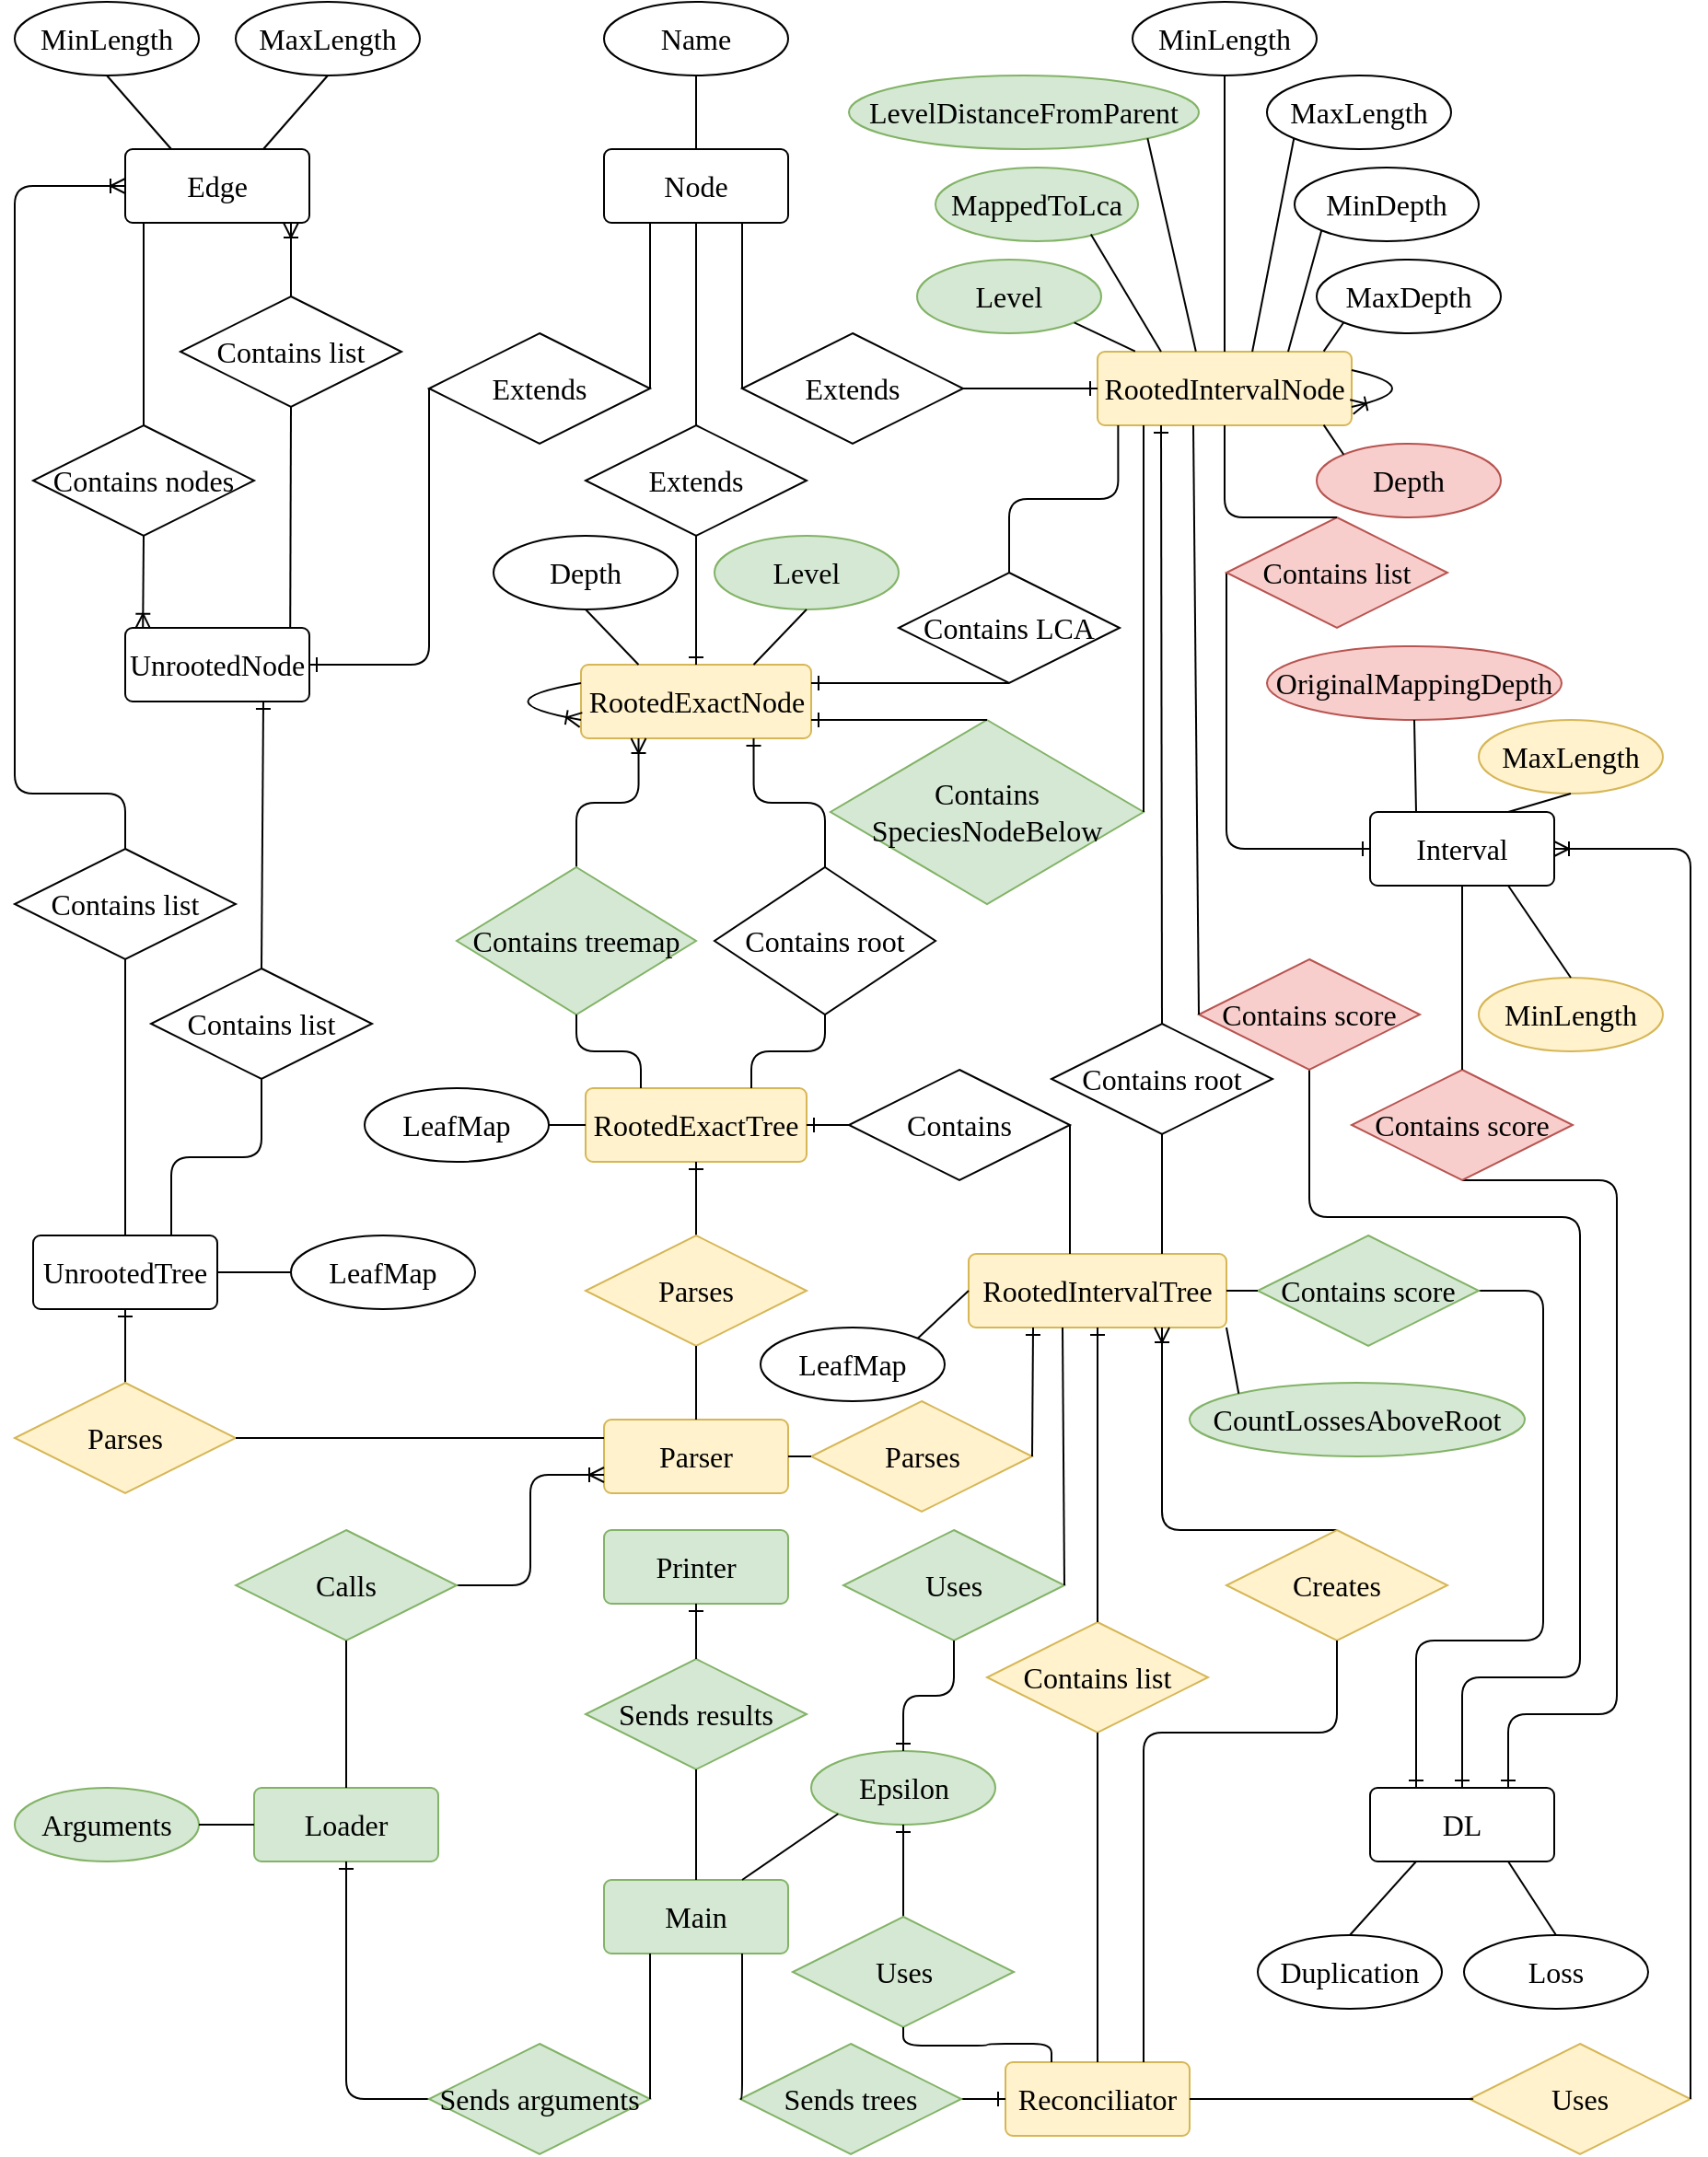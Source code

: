 <mxfile version="14.6.9" type="device"><diagram id="Qa_BbwQ11GzeGNr4lLnT" name="Page-1"><mxGraphModel dx="868" dy="450" grid="1" gridSize="10" guides="1" tooltips="1" connect="1" arrows="1" fold="1" page="0" pageScale="1" pageWidth="827" pageHeight="1169" math="0" shadow="0"><root><mxCell id="0"/><mxCell id="1" parent="0"/><mxCell id="8KQ0YK8IQkVIXae2N2Za-1" value="Edge" style="rounded=1;arcSize=10;whiteSpace=wrap;html=1;align=center;fontFamily=Times New Roman;fontSize=16;" parent="1" vertex="1"><mxGeometry x="80" y="80" width="100" height="40" as="geometry"/></mxCell><mxCell id="8KQ0YK8IQkVIXae2N2Za-2" value="MaxLength" style="ellipse;whiteSpace=wrap;html=1;align=center;fontFamily=Times New Roman;fontSize=16;" parent="1" vertex="1"><mxGeometry x="140" width="100" height="40" as="geometry"/></mxCell><mxCell id="8KQ0YK8IQkVIXae2N2Za-3" value="MinLength" style="ellipse;whiteSpace=wrap;html=1;align=center;fontFamily=Times New Roman;fontSize=16;" parent="1" vertex="1"><mxGeometry x="20" width="100" height="40" as="geometry"/></mxCell><mxCell id="8KQ0YK8IQkVIXae2N2Za-4" value="" style="endArrow=none;html=1;rounded=0;exitX=0.5;exitY=1;exitDx=0;exitDy=0;entryX=0.25;entryY=0;entryDx=0;entryDy=0;fontFamily=Times New Roman;fontSize=16;" parent="1" source="8KQ0YK8IQkVIXae2N2Za-3" target="8KQ0YK8IQkVIXae2N2Za-1" edge="1"><mxGeometry relative="1" as="geometry"><mxPoint x="330" y="190" as="sourcePoint"/><mxPoint x="490" y="190" as="targetPoint"/></mxGeometry></mxCell><mxCell id="8KQ0YK8IQkVIXae2N2Za-5" value="" style="endArrow=none;html=1;rounded=0;exitX=0.5;exitY=1;exitDx=0;exitDy=0;entryX=0.75;entryY=0;entryDx=0;entryDy=0;fontFamily=Times New Roman;fontSize=16;" parent="1" source="8KQ0YK8IQkVIXae2N2Za-2" target="8KQ0YK8IQkVIXae2N2Za-1" edge="1"><mxGeometry relative="1" as="geometry"><mxPoint x="80" y="50" as="sourcePoint"/><mxPoint x="115" y="90" as="targetPoint"/></mxGeometry></mxCell><mxCell id="8KQ0YK8IQkVIXae2N2Za-8" value="" style="fontSize=16;html=1;endArrow=ERoneToMany;exitX=0.5;exitY=1;exitDx=0;exitDy=0;startArrow=none;fontFamily=Times New Roman;entryX=0.096;entryY=0.01;entryDx=0;entryDy=0;entryPerimeter=0;" parent="1" source="8KQ0YK8IQkVIXae2N2Za-7" target="8KQ0YK8IQkVIXae2N2Za-14" edge="1"><mxGeometry width="100" height="100" relative="1" as="geometry"><mxPoint x="360" y="240" as="sourcePoint"/><mxPoint x="105" y="310" as="targetPoint"/></mxGeometry></mxCell><mxCell id="8KQ0YK8IQkVIXae2N2Za-7" value="Contains nodes" style="shape=rhombus;perimeter=rhombusPerimeter;whiteSpace=wrap;html=1;align=center;fontFamily=Times New Roman;fontSize=16;" parent="1" vertex="1"><mxGeometry x="30" y="230" width="120" height="60" as="geometry"/></mxCell><mxCell id="8KQ0YK8IQkVIXae2N2Za-10" value="" style="fontSize=16;html=1;endArrow=none;entryX=0.5;entryY=0;entryDx=0;entryDy=0;fontFamily=Times New Roman;exitX=0.1;exitY=1;exitDx=0;exitDy=0;exitPerimeter=0;" parent="1" source="8KQ0YK8IQkVIXae2N2Za-1" target="8KQ0YK8IQkVIXae2N2Za-7" edge="1"><mxGeometry width="100" height="100" relative="1" as="geometry"><mxPoint x="80" y="160" as="sourcePoint"/><mxPoint x="130" y="240" as="targetPoint"/></mxGeometry></mxCell><mxCell id="8KQ0YK8IQkVIXae2N2Za-12" value="" style="fontSize=16;html=1;endArrow=ERoneToMany;exitX=0.5;exitY=0;exitDx=0;exitDy=0;startArrow=none;fontFamily=Times New Roman;entryX=0.9;entryY=1;entryDx=0;entryDy=0;entryPerimeter=0;" parent="1" source="8KQ0YK8IQkVIXae2N2Za-11" target="8KQ0YK8IQkVIXae2N2Za-1" edge="1"><mxGeometry width="100" height="100" relative="1" as="geometry"><mxPoint x="270" y="310" as="sourcePoint"/><mxPoint x="200" y="150" as="targetPoint"/></mxGeometry></mxCell><mxCell id="8KQ0YK8IQkVIXae2N2Za-11" value="Contains list" style="shape=rhombus;perimeter=rhombusPerimeter;whiteSpace=wrap;html=1;align=center;fontFamily=Times New Roman;fontSize=16;" parent="1" vertex="1"><mxGeometry x="110" y="160" width="120" height="60" as="geometry"/></mxCell><mxCell id="8KQ0YK8IQkVIXae2N2Za-13" value="" style="fontSize=16;html=1;endArrow=none;exitX=0.896;exitY=0.01;exitDx=0;exitDy=0;entryX=0.5;entryY=1;entryDx=0;entryDy=0;fontFamily=Times New Roman;exitPerimeter=0;" parent="1" source="8KQ0YK8IQkVIXae2N2Za-14" target="8KQ0YK8IQkVIXae2N2Za-11" edge="1"><mxGeometry width="100" height="100" relative="1" as="geometry"><mxPoint x="180" y="260" as="sourcePoint"/><mxPoint x="155" y="120" as="targetPoint"/></mxGeometry></mxCell><mxCell id="8KQ0YK8IQkVIXae2N2Za-14" value="UnrootedNode" style="rounded=1;arcSize=10;whiteSpace=wrap;html=1;align=center;fontFamily=Times New Roman;fontSize=16;" parent="1" vertex="1"><mxGeometry x="80" y="340" width="100" height="40" as="geometry"/></mxCell><mxCell id="8KQ0YK8IQkVIXae2N2Za-15" value="Interval" style="rounded=1;arcSize=10;whiteSpace=wrap;html=1;align=center;fontFamily=Times New Roman;fontSize=16;" parent="1" vertex="1"><mxGeometry x="756" y="440" width="100" height="40" as="geometry"/></mxCell><mxCell id="8KQ0YK8IQkVIXae2N2Za-16" value="MinLength" style="ellipse;whiteSpace=wrap;html=1;align=center;fontFamily=Times New Roman;fontSize=16;fillColor=#fff2cc;strokeColor=#d6b656;" parent="1" vertex="1"><mxGeometry x="815" y="530" width="100" height="40" as="geometry"/></mxCell><mxCell id="8KQ0YK8IQkVIXae2N2Za-17" value="MaxLength" style="ellipse;whiteSpace=wrap;html=1;align=center;fontFamily=Times New Roman;fontSize=16;fillColor=#fff2cc;strokeColor=#d6b656;" parent="1" vertex="1"><mxGeometry x="815" y="390" width="100" height="40" as="geometry"/></mxCell><mxCell id="8KQ0YK8IQkVIXae2N2Za-20" value="Node" style="rounded=1;arcSize=10;whiteSpace=wrap;html=1;align=center;fontFamily=Times New Roman;fontSize=16;" parent="1" vertex="1"><mxGeometry x="340" y="80" width="100" height="40" as="geometry"/></mxCell><mxCell id="8KQ0YK8IQkVIXae2N2Za-21" value="DL" style="rounded=1;arcSize=10;whiteSpace=wrap;html=1;align=center;fontFamily=Times New Roman;fontSize=16;" parent="1" vertex="1"><mxGeometry x="756" y="970" width="100" height="40" as="geometry"/></mxCell><mxCell id="8KQ0YK8IQkVIXae2N2Za-22" value="OriginalMappingDepth" style="ellipse;whiteSpace=wrap;html=1;align=center;fillColor=#f8cecc;strokeColor=#b85450;fontFamily=Times New Roman;fontSize=16;" parent="1" vertex="1"><mxGeometry x="700" y="350" width="160" height="40" as="geometry"/></mxCell><mxCell id="8KQ0YK8IQkVIXae2N2Za-23" value="Duplication" style="ellipse;whiteSpace=wrap;html=1;align=center;fontFamily=Times New Roman;fontSize=16;" parent="1" vertex="1"><mxGeometry x="695" y="1050" width="100" height="40" as="geometry"/></mxCell><mxCell id="8KQ0YK8IQkVIXae2N2Za-24" value="Loss" style="ellipse;whiteSpace=wrap;html=1;align=center;fontFamily=Times New Roman;fontSize=16;" parent="1" vertex="1"><mxGeometry x="807" y="1050" width="100" height="40" as="geometry"/></mxCell><mxCell id="8KQ0YK8IQkVIXae2N2Za-33" value="UnrootedTree" style="rounded=1;arcSize=10;whiteSpace=wrap;html=1;align=center;fontFamily=Times New Roman;fontSize=16;" parent="1" vertex="1"><mxGeometry x="30" y="670" width="100" height="40" as="geometry"/></mxCell><mxCell id="8KQ0YK8IQkVIXae2N2Za-38" value="" style="fontSize=16;html=1;endArrow=ERone;endFill=1;exitX=0.5;exitY=0;exitDx=0;exitDy=0;startArrow=none;entryX=0.75;entryY=1;entryDx=0;entryDy=0;fontFamily=Times New Roman;" parent="1" source="8KQ0YK8IQkVIXae2N2Za-34" target="8KQ0YK8IQkVIXae2N2Za-14" edge="1"><mxGeometry width="100" height="100" relative="1" as="geometry"><mxPoint x="190" y="340" as="sourcePoint"/><mxPoint x="60" y="310" as="targetPoint"/></mxGeometry></mxCell><mxCell id="8KQ0YK8IQkVIXae2N2Za-34" value="Contains list" style="shape=rhombus;perimeter=rhombusPerimeter;whiteSpace=wrap;html=1;align=center;fontFamily=Times New Roman;fontSize=16;" parent="1" vertex="1"><mxGeometry x="94" y="525" width="120" height="60" as="geometry"/></mxCell><mxCell id="8KQ0YK8IQkVIXae2N2Za-39" value="" style="fontSize=16;html=1;endArrow=none;endFill=1;exitX=0.75;exitY=0;exitDx=0;exitDy=0;entryX=0.5;entryY=1;entryDx=0;entryDy=0;fontFamily=Times New Roman;edgeStyle=orthogonalEdgeStyle;" parent="1" source="8KQ0YK8IQkVIXae2N2Za-33" target="8KQ0YK8IQkVIXae2N2Za-34" edge="1"><mxGeometry width="100" height="100" relative="1" as="geometry"><mxPoint x="130" y="400" as="sourcePoint"/><mxPoint x="130" y="280" as="targetPoint"/></mxGeometry></mxCell><mxCell id="8KQ0YK8IQkVIXae2N2Za-40" value="LeafMap" style="ellipse;whiteSpace=wrap;html=1;align=center;fontFamily=Times New Roman;fontSize=16;" parent="1" vertex="1"><mxGeometry x="170" y="670" width="100" height="40" as="geometry"/></mxCell><mxCell id="8KQ0YK8IQkVIXae2N2Za-41" value="" style="endArrow=none;html=1;rounded=0;exitX=0;exitY=0.5;exitDx=0;exitDy=0;fontFamily=Times New Roman;fontSize=16;entryX=1;entryY=0.5;entryDx=0;entryDy=0;" parent="1" source="8KQ0YK8IQkVIXae2N2Za-40" target="8KQ0YK8IQkVIXae2N2Za-33" edge="1"><mxGeometry relative="1" as="geometry"><mxPoint x="90" y="290" as="sourcePoint"/><mxPoint x="160" y="650" as="targetPoint"/></mxGeometry></mxCell><mxCell id="8KQ0YK8IQkVIXae2N2Za-43" value="" style="fontSize=16;html=1;endArrow=ERone;endFill=1;exitX=0;exitY=0.5;exitDx=0;exitDy=0;entryX=1;entryY=0.5;entryDx=0;entryDy=0;startArrow=none;fontFamily=Times New Roman;edgeStyle=orthogonalEdgeStyle;" parent="1" source="8KQ0YK8IQkVIXae2N2Za-42" target="8KQ0YK8IQkVIXae2N2Za-14" edge="1"><mxGeometry width="100" height="100" relative="1" as="geometry"><mxPoint x="230" y="330" as="sourcePoint"/><mxPoint x="330" y="230" as="targetPoint"/><Array as="points"><mxPoint x="245" y="360"/></Array></mxGeometry></mxCell><mxCell id="8KQ0YK8IQkVIXae2N2Za-42" value="Extends" style="shape=rhombus;perimeter=rhombusPerimeter;whiteSpace=wrap;html=1;align=center;fontFamily=Times New Roman;fontSize=16;" parent="1" vertex="1"><mxGeometry x="245" y="180" width="120" height="60" as="geometry"/></mxCell><mxCell id="8KQ0YK8IQkVIXae2N2Za-44" value="" style="fontSize=16;html=1;endArrow=none;endFill=1;exitX=0.25;exitY=1;exitDx=0;exitDy=0;entryX=1;entryY=0.5;entryDx=0;entryDy=0;fontFamily=Times New Roman;" parent="1" source="8KQ0YK8IQkVIXae2N2Za-20" target="8KQ0YK8IQkVIXae2N2Za-42" edge="1"><mxGeometry width="100" height="100" relative="1" as="geometry"><mxPoint x="380" y="300" as="sourcePoint"/><mxPoint x="180" y="270" as="targetPoint"/></mxGeometry></mxCell><mxCell id="8KQ0YK8IQkVIXae2N2Za-45" value="Parser" style="rounded=1;arcSize=10;whiteSpace=wrap;html=1;align=center;fontFamily=Times New Roman;fontSize=16;fillColor=#fff2cc;strokeColor=#d6b656;" parent="1" vertex="1"><mxGeometry x="340" y="770" width="100" height="40" as="geometry"/></mxCell><mxCell id="8KQ0YK8IQkVIXae2N2Za-47" value="" style="fontSize=16;html=1;endArrow=ERone;endFill=1;exitX=0.5;exitY=0;exitDx=0;exitDy=0;entryX=0.5;entryY=1;entryDx=0;entryDy=0;startArrow=none;fontFamily=Times New Roman;" parent="1" source="8KQ0YK8IQkVIXae2N2Za-46" target="8KQ0YK8IQkVIXae2N2Za-33" edge="1"><mxGeometry width="100" height="100" relative="1" as="geometry"><mxPoint x="280" y="430" as="sourcePoint"/><mxPoint x="380" y="330" as="targetPoint"/></mxGeometry></mxCell><mxCell id="8KQ0YK8IQkVIXae2N2Za-46" value="Parses" style="shape=rhombus;perimeter=rhombusPerimeter;whiteSpace=wrap;html=1;align=center;fontFamily=Times New Roman;fontSize=16;fillColor=#fff2cc;strokeColor=#d6b656;" parent="1" vertex="1"><mxGeometry x="20" y="750" width="120" height="60" as="geometry"/></mxCell><mxCell id="8KQ0YK8IQkVIXae2N2Za-48" value="" style="fontSize=16;html=1;endArrow=none;endFill=1;exitX=0;exitY=0.25;exitDx=0;exitDy=0;entryX=1;entryY=0.5;entryDx=0;entryDy=0;fontFamily=Times New Roman;edgeStyle=orthogonalEdgeStyle;" parent="1" source="8KQ0YK8IQkVIXae2N2Za-45" target="8KQ0YK8IQkVIXae2N2Za-46" edge="1"><mxGeometry width="100" height="100" relative="1" as="geometry"><mxPoint x="266.5" y="510" as="sourcePoint"/><mxPoint x="66.5" y="510" as="targetPoint"/><Array as="points"><mxPoint x="140" y="780"/></Array></mxGeometry></mxCell><mxCell id="8KQ0YK8IQkVIXae2N2Za-49" value="RootedExactNode" style="rounded=1;arcSize=10;whiteSpace=wrap;html=1;align=center;fontFamily=Times New Roman;fontSize=16;fillColor=#fff2cc;strokeColor=#d6b656;" parent="1" vertex="1"><mxGeometry x="327.5" y="360" width="125" height="40" as="geometry"/></mxCell><mxCell id="8KQ0YK8IQkVIXae2N2Za-50" value="" style="edgeStyle=orthogonalEdgeStyle;fontSize=16;html=1;endArrow=ERoneToMany;exitX=0;exitY=0.25;exitDx=0;exitDy=0;entryX=0;entryY=0.75;entryDx=0;entryDy=0;curved=1;fontFamily=Times New Roman;" parent="1" source="8KQ0YK8IQkVIXae2N2Za-49" target="8KQ0YK8IQkVIXae2N2Za-49" edge="1"><mxGeometry width="100" height="100" relative="1" as="geometry"><mxPoint x="500" y="430" as="sourcePoint"/><mxPoint x="600" y="330" as="targetPoint"/><Array as="points"><mxPoint x="270" y="380"/></Array></mxGeometry></mxCell><mxCell id="8KQ0YK8IQkVIXae2N2Za-51" value="Depth" style="ellipse;whiteSpace=wrap;html=1;align=center;fontFamily=Times New Roman;fontSize=16;" parent="1" vertex="1"><mxGeometry x="280" y="290" width="100" height="40" as="geometry"/></mxCell><mxCell id="8KQ0YK8IQkVIXae2N2Za-52" value="" style="endArrow=none;html=1;rounded=0;exitX=0.5;exitY=1;exitDx=0;exitDy=0;entryX=0.25;entryY=0;entryDx=0;entryDy=0;fontFamily=Times New Roman;fontSize=16;" parent="1" source="8KQ0YK8IQkVIXae2N2Za-51" target="8KQ0YK8IQkVIXae2N2Za-49" edge="1"><mxGeometry relative="1" as="geometry"><mxPoint x="440" y="250" as="sourcePoint"/><mxPoint x="440" y="290" as="targetPoint"/></mxGeometry></mxCell><mxCell id="8KQ0YK8IQkVIXae2N2Za-54" value="" style="fontSize=16;html=1;endArrow=ERone;endFill=1;exitX=0.5;exitY=1;exitDx=0;exitDy=0;entryX=0.5;entryY=0;entryDx=0;entryDy=0;startArrow=none;fontFamily=Times New Roman;" parent="1" source="8KQ0YK8IQkVIXae2N2Za-53" target="8KQ0YK8IQkVIXae2N2Za-49" edge="1"><mxGeometry width="100" height="100" relative="1" as="geometry"><mxPoint x="500" y="430" as="sourcePoint"/><mxPoint x="600" y="330" as="targetPoint"/></mxGeometry></mxCell><mxCell id="8KQ0YK8IQkVIXae2N2Za-53" value="Extends" style="shape=rhombus;perimeter=rhombusPerimeter;whiteSpace=wrap;html=1;align=center;fontFamily=Times New Roman;fontSize=16;" parent="1" vertex="1"><mxGeometry x="330" y="230" width="120" height="60" as="geometry"/></mxCell><mxCell id="8KQ0YK8IQkVIXae2N2Za-55" value="" style="fontSize=16;html=1;endArrow=none;endFill=1;exitX=0.5;exitY=1;exitDx=0;exitDy=0;entryX=0.5;entryY=0;entryDx=0;entryDy=0;fontFamily=Times New Roman;" parent="1" source="8KQ0YK8IQkVIXae2N2Za-20" target="8KQ0YK8IQkVIXae2N2Za-53" edge="1"><mxGeometry width="100" height="100" relative="1" as="geometry"><mxPoint x="480" y="300" as="sourcePoint"/><mxPoint x="610" y="420" as="targetPoint"/></mxGeometry></mxCell><mxCell id="8KQ0YK8IQkVIXae2N2Za-58" value="RootedExactTree" style="rounded=1;arcSize=10;whiteSpace=wrap;html=1;align=center;fontFamily=Times New Roman;fontSize=16;fillColor=#fff2cc;strokeColor=#d6b656;" parent="1" vertex="1"><mxGeometry x="330" y="590" width="120" height="40" as="geometry"/></mxCell><mxCell id="8KQ0YK8IQkVIXae2N2Za-59" value="" style="fontSize=16;html=1;endArrow=ERone;endFill=1;exitX=0.5;exitY=0;exitDx=0;exitDy=0;entryX=0.75;entryY=1;entryDx=0;entryDy=0;startArrow=none;fontFamily=Times New Roman;edgeStyle=orthogonalEdgeStyle;" parent="1" source="8KQ0YK8IQkVIXae2N2Za-60" target="8KQ0YK8IQkVIXae2N2Za-49" edge="1"><mxGeometry width="100" height="100" relative="1" as="geometry"><mxPoint x="720" y="500" as="sourcePoint"/><mxPoint x="660" y="440" as="targetPoint"/></mxGeometry></mxCell><mxCell id="8KQ0YK8IQkVIXae2N2Za-60" value="Contains root" style="shape=rhombus;perimeter=rhombusPerimeter;whiteSpace=wrap;html=1;align=center;fontFamily=Times New Roman;fontSize=16;" parent="1" vertex="1"><mxGeometry x="400" y="470" width="120" height="80" as="geometry"/></mxCell><mxCell id="8KQ0YK8IQkVIXae2N2Za-61" value="" style="fontSize=16;html=1;endArrow=none;endFill=1;entryX=0.5;entryY=1;entryDx=0;entryDy=0;exitX=0.75;exitY=0;exitDx=0;exitDy=0;fontFamily=Times New Roman;edgeStyle=orthogonalEdgeStyle;" parent="1" source="8KQ0YK8IQkVIXae2N2Za-58" target="8KQ0YK8IQkVIXae2N2Za-60" edge="1"><mxGeometry width="100" height="100" relative="1" as="geometry"><mxPoint x="580" y="620" as="sourcePoint"/><mxPoint x="26.5" y="470" as="targetPoint"/></mxGeometry></mxCell><mxCell id="8KQ0YK8IQkVIXae2N2Za-62" value="LeafMap" style="ellipse;whiteSpace=wrap;html=1;align=center;fontFamily=Times New Roman;fontSize=16;" parent="1" vertex="1"><mxGeometry x="210" y="590" width="100" height="40" as="geometry"/></mxCell><mxCell id="8KQ0YK8IQkVIXae2N2Za-63" value="" style="endArrow=none;html=1;rounded=0;exitX=1;exitY=0.5;exitDx=0;exitDy=0;fontFamily=Times New Roman;fontSize=16;entryX=0;entryY=0.5;entryDx=0;entryDy=0;" parent="1" source="8KQ0YK8IQkVIXae2N2Za-62" target="8KQ0YK8IQkVIXae2N2Za-58" edge="1"><mxGeometry relative="1" as="geometry"><mxPoint x="470" y="662" as="sourcePoint"/><mxPoint x="310" y="650" as="targetPoint"/></mxGeometry></mxCell><mxCell id="8KQ0YK8IQkVIXae2N2Za-65" value="" style="fontSize=16;html=1;endArrow=ERone;endFill=1;exitX=0.5;exitY=0;exitDx=0;exitDy=0;entryX=0.5;entryY=1;entryDx=0;entryDy=0;startArrow=none;fontFamily=Times New Roman;" parent="1" source="8KQ0YK8IQkVIXae2N2Za-64" target="8KQ0YK8IQkVIXae2N2Za-58" edge="1"><mxGeometry width="100" height="100" relative="1" as="geometry"><mxPoint x="406.5" y="620" as="sourcePoint"/><mxPoint x="506.5" y="520" as="targetPoint"/></mxGeometry></mxCell><mxCell id="8KQ0YK8IQkVIXae2N2Za-64" value="Parses" style="shape=rhombus;perimeter=rhombusPerimeter;whiteSpace=wrap;html=1;align=center;fontFamily=Times New Roman;fontSize=16;fillColor=#fff2cc;strokeColor=#d6b656;" parent="1" vertex="1"><mxGeometry x="330" y="670" width="120" height="60" as="geometry"/></mxCell><mxCell id="8KQ0YK8IQkVIXae2N2Za-66" value="" style="fontSize=16;html=1;endArrow=none;endFill=1;exitX=0.5;exitY=0;exitDx=0;exitDy=0;entryX=0.5;entryY=1;entryDx=0;entryDy=0;fontFamily=Times New Roman;" parent="1" source="8KQ0YK8IQkVIXae2N2Za-45" target="8KQ0YK8IQkVIXae2N2Za-64" edge="1"><mxGeometry width="100" height="100" relative="1" as="geometry"><mxPoint x="366.5" y="510" as="sourcePoint"/><mxPoint x="496.5" y="670" as="targetPoint"/></mxGeometry></mxCell><mxCell id="8KQ0YK8IQkVIXae2N2Za-67" value="RootedIntervalNode" style="rounded=1;arcSize=10;whiteSpace=wrap;html=1;align=center;fontFamily=Times New Roman;fontSize=16;fillColor=#fff2cc;strokeColor=#d6b656;" parent="1" vertex="1"><mxGeometry x="608" y="190" width="138" height="40" as="geometry"/></mxCell><mxCell id="8KQ0YK8IQkVIXae2N2Za-69" value="" style="fontSize=16;html=1;endArrow=ERone;endFill=1;exitX=1;exitY=0.5;exitDx=0;exitDy=0;entryX=0;entryY=0.5;entryDx=0;entryDy=0;startArrow=none;fontFamily=Times New Roman;" parent="1" source="8KQ0YK8IQkVIXae2N2Za-68" target="8KQ0YK8IQkVIXae2N2Za-67" edge="1"><mxGeometry width="100" height="100" relative="1" as="geometry"><mxPoint x="730" y="330" as="sourcePoint"/><mxPoint x="830" y="230" as="targetPoint"/></mxGeometry></mxCell><mxCell id="8KQ0YK8IQkVIXae2N2Za-68" value="Extends" style="shape=rhombus;perimeter=rhombusPerimeter;whiteSpace=wrap;html=1;align=center;fontFamily=Times New Roman;fontSize=16;" parent="1" vertex="1"><mxGeometry x="415" y="180" width="120" height="60" as="geometry"/></mxCell><mxCell id="8KQ0YK8IQkVIXae2N2Za-70" value="" style="fontSize=16;html=1;endArrow=none;endFill=1;exitX=0.75;exitY=1;exitDx=0;exitDy=0;entryX=0;entryY=0.5;entryDx=0;entryDy=0;fontFamily=Times New Roman;" parent="1" source="8KQ0YK8IQkVIXae2N2Za-20" target="8KQ0YK8IQkVIXae2N2Za-68" edge="1"><mxGeometry width="100" height="100" relative="1" as="geometry"><mxPoint x="480" y="300" as="sourcePoint"/><mxPoint x="800" y="260" as="targetPoint"/></mxGeometry></mxCell><mxCell id="8KQ0YK8IQkVIXae2N2Za-71" value="" style="edgeStyle=orthogonalEdgeStyle;fontSize=16;html=1;endArrow=ERoneToMany;exitX=1;exitY=0.25;exitDx=0;exitDy=0;entryX=1;entryY=0.75;entryDx=0;entryDy=0;curved=1;fontFamily=Times New Roman;" parent="1" source="8KQ0YK8IQkVIXae2N2Za-67" target="8KQ0YK8IQkVIXae2N2Za-67" edge="1"><mxGeometry width="100" height="100" relative="1" as="geometry"><mxPoint x="720" y="420" as="sourcePoint"/><mxPoint x="820" y="320" as="targetPoint"/><Array as="points"><mxPoint x="790" y="210"/></Array></mxGeometry></mxCell><mxCell id="8KQ0YK8IQkVIXae2N2Za-72" value="MinLength" style="ellipse;whiteSpace=wrap;html=1;align=center;fontFamily=Times New Roman;fontSize=16;" parent="1" vertex="1"><mxGeometry x="627" width="100" height="40" as="geometry"/></mxCell><mxCell id="8KQ0YK8IQkVIXae2N2Za-73" value="MaxLength" style="ellipse;whiteSpace=wrap;html=1;align=center;fontFamily=Times New Roman;fontSize=16;" parent="1" vertex="1"><mxGeometry x="700" y="40" width="100" height="40" as="geometry"/></mxCell><mxCell id="8KQ0YK8IQkVIXae2N2Za-74" value="MinDepth" style="ellipse;whiteSpace=wrap;html=1;align=center;fontFamily=Times New Roman;fontSize=16;" parent="1" vertex="1"><mxGeometry x="715" y="90" width="100" height="40" as="geometry"/></mxCell><mxCell id="8KQ0YK8IQkVIXae2N2Za-75" value="MaxDepth" style="ellipse;whiteSpace=wrap;html=1;align=center;fontFamily=Times New Roman;fontSize=16;" parent="1" vertex="1"><mxGeometry x="727" y="140" width="100" height="40" as="geometry"/></mxCell><mxCell id="8KQ0YK8IQkVIXae2N2Za-76" value="Depth" style="ellipse;whiteSpace=wrap;html=1;align=center;fillColor=#f8cecc;strokeColor=#b85450;fontFamily=Times New Roman;fontSize=16;" parent="1" vertex="1"><mxGeometry x="727" y="240" width="100" height="40" as="geometry"/></mxCell><mxCell id="8KQ0YK8IQkVIXae2N2Za-82" value="Contains root" style="shape=rhombus;perimeter=rhombusPerimeter;whiteSpace=wrap;html=1;align=center;fontFamily=Times New Roman;fontSize=16;" parent="1" vertex="1"><mxGeometry x="583" y="555" width="120" height="60" as="geometry"/></mxCell><mxCell id="8KQ0YK8IQkVIXae2N2Za-83" value="RootedIntervalTree" style="rounded=1;arcSize=10;whiteSpace=wrap;html=1;align=center;fontFamily=Times New Roman;fontSize=16;fillColor=#fff2cc;strokeColor=#d6b656;" parent="1" vertex="1"><mxGeometry x="538" y="680" width="140" height="40" as="geometry"/></mxCell><mxCell id="8KQ0YK8IQkVIXae2N2Za-85" value="" style="fontSize=16;html=1;endArrow=none;endFill=1;entryX=0.5;entryY=1;entryDx=0;entryDy=0;exitX=0.75;exitY=0;exitDx=0;exitDy=0;fontFamily=Times New Roman;" parent="1" source="8KQ0YK8IQkVIXae2N2Za-83" target="8KQ0YK8IQkVIXae2N2Za-82" edge="1"><mxGeometry width="100" height="100" relative="1" as="geometry"><mxPoint x="545" y="660" as="sourcePoint"/><mxPoint x="655" y="610" as="targetPoint"/></mxGeometry></mxCell><mxCell id="8KQ0YK8IQkVIXae2N2Za-86" value="LeafMap" style="ellipse;whiteSpace=wrap;html=1;align=center;fontFamily=Times New Roman;fontSize=16;" parent="1" vertex="1"><mxGeometry x="425" y="720" width="100" height="40" as="geometry"/></mxCell><mxCell id="8KQ0YK8IQkVIXae2N2Za-91" value="Parses" style="shape=rhombus;perimeter=rhombusPerimeter;whiteSpace=wrap;html=1;align=center;fontFamily=Times New Roman;fontSize=16;fillColor=#fff2cc;strokeColor=#d6b656;" parent="1" vertex="1"><mxGeometry x="452.5" y="760" width="120" height="60" as="geometry"/></mxCell><mxCell id="8KQ0YK8IQkVIXae2N2Za-92" value="" style="fontSize=16;html=1;endArrow=none;endFill=1;entryX=0;entryY=0.5;entryDx=0;entryDy=0;exitX=1;exitY=0.5;exitDx=0;exitDy=0;fontFamily=Times New Roman;" parent="1" source="8KQ0YK8IQkVIXae2N2Za-45" target="8KQ0YK8IQkVIXae2N2Za-91" edge="1"><mxGeometry width="100" height="100" relative="1" as="geometry"><mxPoint x="420" y="850" as="sourcePoint"/><mxPoint x="350.5" y="700" as="targetPoint"/></mxGeometry></mxCell><mxCell id="8KQ0YK8IQkVIXae2N2Za-93" value="" style="fontSize=16;html=1;endArrow=ERone;endFill=1;exitX=1;exitY=0.5;exitDx=0;exitDy=0;entryX=0.25;entryY=1;entryDx=0;entryDy=0;startArrow=none;fontFamily=Times New Roman;" parent="1" source="8KQ0YK8IQkVIXae2N2Za-91" target="8KQ0YK8IQkVIXae2N2Za-83" edge="1"><mxGeometry width="100" height="100" relative="1" as="geometry"><mxPoint x="549" y="610" as="sourcePoint"/><mxPoint x="585" y="590" as="targetPoint"/></mxGeometry></mxCell><mxCell id="8KQ0YK8IQkVIXae2N2Za-94" value="Loader" style="rounded=1;arcSize=10;whiteSpace=wrap;html=1;align=center;fillColor=#d5e8d4;strokeColor=#82b366;fontFamily=Times New Roman;fontSize=16;" parent="1" vertex="1"><mxGeometry x="150" y="970" width="100" height="40" as="geometry"/></mxCell><mxCell id="8KQ0YK8IQkVIXae2N2Za-95" value="Main" style="rounded=1;arcSize=10;whiteSpace=wrap;html=1;align=center;fillColor=#d5e8d4;strokeColor=#82b366;fontFamily=Times New Roman;fontSize=16;" parent="1" vertex="1"><mxGeometry x="340" y="1020" width="100" height="40" as="geometry"/></mxCell><mxCell id="8KQ0YK8IQkVIXae2N2Za-98" value="" style="fontSize=16;html=1;endArrow=ERone;endFill=1;exitX=0;exitY=0.5;exitDx=0;exitDy=0;entryX=0.5;entryY=1;entryDx=0;entryDy=0;startArrow=none;fontFamily=Times New Roman;edgeStyle=orthogonalEdgeStyle;" parent="1" source="8KQ0YK8IQkVIXae2N2Za-96" target="8KQ0YK8IQkVIXae2N2Za-94" edge="1"><mxGeometry width="100" height="100" relative="1" as="geometry"><mxPoint x="493" y="849" as="sourcePoint"/><mxPoint x="593" y="749" as="targetPoint"/></mxGeometry></mxCell><mxCell id="8KQ0YK8IQkVIXae2N2Za-96" value="Sends arguments" style="shape=rhombus;perimeter=rhombusPerimeter;whiteSpace=wrap;html=1;align=center;fillColor=#d5e8d4;strokeColor=#82b366;fontFamily=Times New Roman;fontSize=16;" parent="1" vertex="1"><mxGeometry x="245" y="1109" width="120" height="60" as="geometry"/></mxCell><mxCell id="8KQ0YK8IQkVIXae2N2Za-99" value="" style="fontSize=16;html=1;endArrow=none;endFill=1;entryX=1;entryY=0.5;entryDx=0;entryDy=0;fontFamily=Times New Roman;edgeStyle=orthogonalEdgeStyle;exitX=0.25;exitY=1;exitDx=0;exitDy=0;" parent="1" source="8KQ0YK8IQkVIXae2N2Za-95" target="8KQ0YK8IQkVIXae2N2Za-96" edge="1"><mxGeometry width="100" height="100" relative="1" as="geometry"><mxPoint x="365" y="1109.0" as="sourcePoint"/><mxPoint x="103" y="1009" as="targetPoint"/><Array as="points"><mxPoint x="365" y="1139"/></Array></mxGeometry></mxCell><mxCell id="8KQ0YK8IQkVIXae2N2Za-101" value="" style="fontSize=16;html=1;endArrow=ERoneToMany;exitX=1;exitY=0.5;exitDx=0;exitDy=0;entryX=0;entryY=0.75;entryDx=0;entryDy=0;startArrow=none;fontFamily=Times New Roman;edgeStyle=orthogonalEdgeStyle;" parent="1" source="8KQ0YK8IQkVIXae2N2Za-100" target="8KQ0YK8IQkVIXae2N2Za-45" edge="1"><mxGeometry width="100" height="100" relative="1" as="geometry"><mxPoint x="356.5" y="730" as="sourcePoint"/><mxPoint x="126.5" y="680" as="targetPoint"/></mxGeometry></mxCell><mxCell id="8KQ0YK8IQkVIXae2N2Za-100" value="Calls" style="shape=rhombus;perimeter=rhombusPerimeter;whiteSpace=wrap;html=1;align=center;fillColor=#d5e8d4;strokeColor=#82b366;fontFamily=Times New Roman;fontSize=16;" parent="1" vertex="1"><mxGeometry x="140" y="830" width="120" height="60" as="geometry"/></mxCell><mxCell id="8KQ0YK8IQkVIXae2N2Za-102" value="" style="fontSize=16;html=1;endArrow=none;exitX=0.5;exitY=0;exitDx=0;exitDy=0;entryX=0.5;entryY=1;entryDx=0;entryDy=0;fontFamily=Times New Roman;" parent="1" source="8KQ0YK8IQkVIXae2N2Za-94" target="8KQ0YK8IQkVIXae2N2Za-100" edge="1"><mxGeometry width="100" height="100" relative="1" as="geometry"><mxPoint x="-33.5" y="760" as="sourcePoint"/><mxPoint x="146.5" y="720" as="targetPoint"/></mxGeometry></mxCell><mxCell id="8KQ0YK8IQkVIXae2N2Za-103" value="Arguments" style="ellipse;whiteSpace=wrap;html=1;align=center;fontFamily=Times New Roman;fontSize=16;fillColor=#d5e8d4;strokeColor=#82b366;" parent="1" vertex="1"><mxGeometry x="20" y="970" width="100" height="40" as="geometry"/></mxCell><mxCell id="8KQ0YK8IQkVIXae2N2Za-105" value="Printer" style="rounded=1;arcSize=10;whiteSpace=wrap;html=1;align=center;fontFamily=Times New Roman;fontSize=16;fillColor=#d5e8d4;strokeColor=#82b366;" parent="1" vertex="1"><mxGeometry x="340" y="830" width="100" height="40" as="geometry"/></mxCell><mxCell id="8KQ0YK8IQkVIXae2N2Za-106" value="Reconciliator" style="rounded=1;arcSize=10;whiteSpace=wrap;html=1;align=center;fillColor=#fff2cc;strokeColor=#d6b656;fontFamily=Times New Roman;fontSize=16;" parent="1" vertex="1"><mxGeometry x="558" y="1119" width="100" height="40" as="geometry"/></mxCell><mxCell id="8KQ0YK8IQkVIXae2N2Za-108" value="" style="fontSize=16;html=1;endArrow=ERone;endFill=1;exitX=1;exitY=0.5;exitDx=0;exitDy=0;entryX=0;entryY=0.5;entryDx=0;entryDy=0;startArrow=none;fontFamily=Times New Roman;" parent="1" source="8KQ0YK8IQkVIXae2N2Za-107" target="8KQ0YK8IQkVIXae2N2Za-106" edge="1"><mxGeometry width="100" height="100" relative="1" as="geometry"><mxPoint x="488" y="1039" as="sourcePoint"/><mxPoint x="588" y="939" as="targetPoint"/></mxGeometry></mxCell><mxCell id="8KQ0YK8IQkVIXae2N2Za-107" value="Sends trees" style="shape=rhombus;perimeter=rhombusPerimeter;whiteSpace=wrap;html=1;align=center;fillColor=#d5e8d4;strokeColor=#82b366;fontFamily=Times New Roman;fontSize=16;" parent="1" vertex="1"><mxGeometry x="414" y="1109" width="120" height="60" as="geometry"/></mxCell><mxCell id="8KQ0YK8IQkVIXae2N2Za-111" value="" style="fontSize=16;html=1;endArrow=none;endFill=1;entryX=0;entryY=0.5;entryDx=0;entryDy=0;fontFamily=Times New Roman;edgeStyle=orthogonalEdgeStyle;exitX=0.75;exitY=1;exitDx=0;exitDy=0;" parent="1" source="8KQ0YK8IQkVIXae2N2Za-95" target="8KQ0YK8IQkVIXae2N2Za-107" edge="1"><mxGeometry width="100" height="100" relative="1" as="geometry"><mxPoint x="415" y="1109.0" as="sourcePoint"/><mxPoint x="578" y="1179" as="targetPoint"/><Array as="points"><mxPoint x="415" y="1139"/></Array></mxGeometry></mxCell><mxCell id="8KQ0YK8IQkVIXae2N2Za-116" value="Sends results" style="shape=rhombus;perimeter=rhombusPerimeter;whiteSpace=wrap;html=1;align=center;fillColor=#d5e8d4;strokeColor=#82b366;fontFamily=Times New Roman;fontSize=16;" parent="1" vertex="1"><mxGeometry x="330" y="900" width="120" height="60" as="geometry"/></mxCell><mxCell id="8KQ0YK8IQkVIXae2N2Za-117" value="" style="fontSize=16;html=1;endArrow=none;endFill=1;entryX=0.5;entryY=1;entryDx=0;entryDy=0;exitX=0.5;exitY=0;exitDx=0;exitDy=0;fontFamily=Times New Roman;" parent="1" source="8KQ0YK8IQkVIXae2N2Za-95" target="8KQ0YK8IQkVIXae2N2Za-116" edge="1"><mxGeometry width="100" height="100" relative="1" as="geometry"><mxPoint x="323" y="1089" as="sourcePoint"/><mxPoint x="143" y="1089" as="targetPoint"/></mxGeometry></mxCell><mxCell id="8KQ0YK8IQkVIXae2N2Za-118" value="" style="fontSize=16;html=1;endArrow=ERone;endFill=1;exitX=0.5;exitY=0;exitDx=0;exitDy=0;entryX=0.5;entryY=1;entryDx=0;entryDy=0;startArrow=none;fontFamily=Times New Roman;" parent="1" source="8KQ0YK8IQkVIXae2N2Za-116" target="8KQ0YK8IQkVIXae2N2Za-105" edge="1"><mxGeometry width="100" height="100" relative="1" as="geometry"><mxPoint x="390" y="890" as="sourcePoint"/><mxPoint x="113" y="929" as="targetPoint"/></mxGeometry></mxCell><mxCell id="8KQ0YK8IQkVIXae2N2Za-126" value="" style="fontSize=16;html=1;endArrow=ERoneToMany;exitX=0.5;exitY=0;exitDx=0;exitDy=0;entryX=0.25;entryY=1;entryDx=0;entryDy=0;startArrow=none;fontFamily=Times New Roman;edgeStyle=orthogonalEdgeStyle;" parent="1" source="8KQ0YK8IQkVIXae2N2Za-125" target="8KQ0YK8IQkVIXae2N2Za-49" edge="1"><mxGeometry width="100" height="100" relative="1" as="geometry"><mxPoint x="430" y="490" as="sourcePoint"/><mxPoint x="430" y="500" as="targetPoint"/></mxGeometry></mxCell><mxCell id="8KQ0YK8IQkVIXae2N2Za-125" value="Contains treemap" style="shape=rhombus;perimeter=rhombusPerimeter;whiteSpace=wrap;html=1;align=center;fillColor=#d5e8d4;strokeColor=#82b366;fontFamily=Times New Roman;fontSize=16;" parent="1" vertex="1"><mxGeometry x="260" y="470" width="130" height="80" as="geometry"/></mxCell><mxCell id="8KQ0YK8IQkVIXae2N2Za-127" value="" style="fontSize=16;html=1;endArrow=none;exitX=0.25;exitY=0;exitDx=0;exitDy=0;entryX=0.5;entryY=1;entryDx=0;entryDy=0;fontFamily=Times New Roman;edgeStyle=orthogonalEdgeStyle;" parent="1" source="8KQ0YK8IQkVIXae2N2Za-58" target="8KQ0YK8IQkVIXae2N2Za-125" edge="1"><mxGeometry width="100" height="100" relative="1" as="geometry"><mxPoint x="496.5" y="650" as="sourcePoint"/><mxPoint x="521.5" y="530" as="targetPoint"/></mxGeometry></mxCell><mxCell id="8KQ0YK8IQkVIXae2N2Za-129" value="" style="fontSize=16;html=1;endArrow=ERoneToMany;exitX=0.5;exitY=0;exitDx=0;exitDy=0;entryX=0;entryY=0.5;entryDx=0;entryDy=0;startArrow=none;fontFamily=Times New Roman;edgeStyle=orthogonalEdgeStyle;" parent="1" source="8KQ0YK8IQkVIXae2N2Za-128" target="8KQ0YK8IQkVIXae2N2Za-1" edge="1"><mxGeometry width="100" height="100" relative="1" as="geometry"><mxPoint x="110" y="380" as="sourcePoint"/><mxPoint x="210" y="280" as="targetPoint"/><Array as="points"><mxPoint x="20" y="430"/><mxPoint x="20" y="100"/></Array></mxGeometry></mxCell><mxCell id="8KQ0YK8IQkVIXae2N2Za-128" value="Contains list" style="shape=rhombus;perimeter=rhombusPerimeter;whiteSpace=wrap;html=1;align=center;fontFamily=Times New Roman;fontSize=16;" parent="1" vertex="1"><mxGeometry x="20" y="460" width="120" height="60" as="geometry"/></mxCell><mxCell id="8KQ0YK8IQkVIXae2N2Za-130" value="" style="fontSize=16;html=1;endArrow=none;entryX=0.5;entryY=1;entryDx=0;entryDy=0;fontFamily=Times New Roman;" parent="1" source="8KQ0YK8IQkVIXae2N2Za-33" target="8KQ0YK8IQkVIXae2N2Za-128" edge="1"><mxGeometry width="100" height="100" relative="1" as="geometry"><mxPoint x="105" y="400.0" as="sourcePoint"/><mxPoint x="80" y="80" as="targetPoint"/></mxGeometry></mxCell><mxCell id="8KQ0YK8IQkVIXae2N2Za-131" value="Contains LCA" style="shape=rhombus;perimeter=rhombusPerimeter;whiteSpace=wrap;html=1;align=center;fontFamily=Times New Roman;fontSize=16;" parent="1" vertex="1"><mxGeometry x="500" y="310" width="120" height="60" as="geometry"/></mxCell><mxCell id="8KQ0YK8IQkVIXae2N2Za-133" value="" style="fontSize=16;html=1;endArrow=ERone;endFill=1;exitX=0.5;exitY=1;exitDx=0;exitDy=0;entryX=1;entryY=0.25;entryDx=0;entryDy=0;startArrow=none;fontFamily=Times New Roman;" parent="1" source="8KQ0YK8IQkVIXae2N2Za-131" target="8KQ0YK8IQkVIXae2N2Za-49" edge="1"><mxGeometry width="100" height="100" relative="1" as="geometry"><mxPoint x="725.0" y="480" as="sourcePoint"/><mxPoint x="670.0" y="450" as="targetPoint"/></mxGeometry></mxCell><mxCell id="8KQ0YK8IQkVIXae2N2Za-136" value="LevelDistanceFromParent" style="ellipse;whiteSpace=wrap;html=1;align=center;fillColor=#d5e8d4;strokeColor=#82b366;fontFamily=Times New Roman;fontSize=16;" parent="1" vertex="1"><mxGeometry x="473" y="40" width="190" height="40" as="geometry"/></mxCell><mxCell id="8KQ0YK8IQkVIXae2N2Za-137" value="Contains SpeciesNodeBelow" style="shape=rhombus;perimeter=rhombusPerimeter;whiteSpace=wrap;html=1;align=center;fillColor=#d5e8d4;strokeColor=#82b366;fontFamily=Times New Roman;fontSize=16;" parent="1" vertex="1"><mxGeometry x="463" y="390" width="170" height="100" as="geometry"/></mxCell><mxCell id="8KQ0YK8IQkVIXae2N2Za-139" style="edgeStyle=none;orthogonalLoop=1;jettySize=auto;html=1;entryX=0.75;entryY=1;entryDx=0;entryDy=0;fontFamily=Times New Roman;fontSize=16;" parent="1" source="8KQ0YK8IQkVIXae2N2Za-67" target="8KQ0YK8IQkVIXae2N2Za-67" edge="1"><mxGeometry relative="1" as="geometry"/></mxCell><mxCell id="8KQ0YK8IQkVIXae2N2Za-140" value="" style="fontSize=16;html=1;endArrow=ERone;endFill=1;exitX=0.5;exitY=0;exitDx=0;exitDy=0;startArrow=none;entryX=1;entryY=0.75;entryDx=0;entryDy=0;fontFamily=Times New Roman;" parent="1" source="8KQ0YK8IQkVIXae2N2Za-137" target="8KQ0YK8IQkVIXae2N2Za-49" edge="1"><mxGeometry width="100" height="100" relative="1" as="geometry"><mxPoint x="835.0" y="490" as="sourcePoint"/><mxPoint x="440" y="530" as="targetPoint"/></mxGeometry></mxCell><mxCell id="8KQ0YK8IQkVIXae2N2Za-152" value="" style="fontSize=16;html=1;endArrow=none;endFill=1;entryX=0.5;entryY=0;entryDx=0;entryDy=0;fontFamily=Times New Roman;edgeStyle=orthogonalEdgeStyle;exitX=0.081;exitY=1;exitDx=0;exitDy=0;exitPerimeter=0;" parent="1" source="8KQ0YK8IQkVIXae2N2Za-67" target="8KQ0YK8IQkVIXae2N2Za-131" edge="1"><mxGeometry width="100" height="100" relative="1" as="geometry"><mxPoint x="590" y="232" as="sourcePoint"/><mxPoint x="490" y="350" as="targetPoint"/></mxGeometry></mxCell><mxCell id="8KQ0YK8IQkVIXae2N2Za-153" value="" style="fontSize=16;html=1;endArrow=none;endFill=1;entryX=1;entryY=0.5;entryDx=0;entryDy=0;fontFamily=Times New Roman;" parent="1" target="8KQ0YK8IQkVIXae2N2Za-137" edge="1"><mxGeometry width="100" height="100" relative="1" as="geometry"><mxPoint x="633" y="230" as="sourcePoint"/><mxPoint x="610" y="430" as="targetPoint"/></mxGeometry></mxCell><mxCell id="8KQ0YK8IQkVIXae2N2Za-156" value="" style="fontSize=16;html=1;endArrow=ERone;endFill=1;exitX=0.5;exitY=0;exitDx=0;exitDy=0;startArrow=none;fontFamily=Times New Roman;entryX=0.25;entryY=1;entryDx=0;entryDy=0;" parent="1" source="8KQ0YK8IQkVIXae2N2Za-82" target="8KQ0YK8IQkVIXae2N2Za-67" edge="1"><mxGeometry width="100" height="100" relative="1" as="geometry"><mxPoint x="434" y="560" as="sourcePoint"/><mxPoint x="642" y="280" as="targetPoint"/></mxGeometry></mxCell><mxCell id="8KQ0YK8IQkVIXae2N2Za-164" value="" style="endArrow=none;html=1;rounded=0;entryX=1;entryY=0.5;entryDx=0;entryDy=0;exitX=0;exitY=0.5;exitDx=0;exitDy=0;fontFamily=Times New Roman;fontSize=16;" parent="1" source="8KQ0YK8IQkVIXae2N2Za-94" target="8KQ0YK8IQkVIXae2N2Za-103" edge="1"><mxGeometry relative="1" as="geometry"><mxPoint x="478" y="930" as="sourcePoint"/><mxPoint x="430" y="930" as="targetPoint"/></mxGeometry></mxCell><mxCell id="7ZMUI5LjE_ePV79bdLFb-7" value="Uses" style="shape=rhombus;perimeter=rhombusPerimeter;whiteSpace=wrap;html=1;align=center;fontFamily=Times New Roman;fontSize=16;fillColor=#fff2cc;strokeColor=#d6b656;" parent="1" vertex="1"><mxGeometry x="810" y="1109" width="120" height="60" as="geometry"/></mxCell><mxCell id="7ZMUI5LjE_ePV79bdLFb-11" value="" style="fontSize=12;html=1;endArrow=none;exitX=1;exitY=0.5;exitDx=0;exitDy=0;entryX=0;entryY=0.5;entryDx=0;entryDy=0;edgeStyle=orthogonalEdgeStyle;" parent="1" source="8KQ0YK8IQkVIXae2N2Za-106" edge="1"><mxGeometry width="100" height="100" relative="1" as="geometry"><mxPoint x="673" y="1110" as="sourcePoint"/><mxPoint x="805.0" y="1139.0" as="targetPoint"/><Array as="points"><mxPoint x="815" y="1139"/><mxPoint x="815" y="1139"/></Array></mxGeometry></mxCell><mxCell id="EkyaQ3nYB3kWZk5q3ZlL-1" value="Level" style="ellipse;whiteSpace=wrap;html=1;align=center;fillColor=#d5e8d4;strokeColor=#82b366;fontFamily=Times New Roman;fontSize=16;" parent="1" vertex="1"><mxGeometry x="400" y="290" width="100" height="40" as="geometry"/></mxCell><mxCell id="EkyaQ3nYB3kWZk5q3ZlL-4" value="" style="endArrow=none;html=1;rounded=0;exitX=0.5;exitY=1;exitDx=0;exitDy=0;entryX=0.75;entryY=0;entryDx=0;entryDy=0;fontFamily=Times New Roman;fontSize=16;" parent="1" source="EkyaQ3nYB3kWZk5q3ZlL-1" target="8KQ0YK8IQkVIXae2N2Za-49" edge="1"><mxGeometry relative="1" as="geometry"><mxPoint x="310" y="450" as="sourcePoint"/><mxPoint x="348.75" y="490" as="targetPoint"/></mxGeometry></mxCell><mxCell id="EkyaQ3nYB3kWZk5q3ZlL-5" value="Level" style="ellipse;whiteSpace=wrap;html=1;align=center;fillColor=#d5e8d4;strokeColor=#82b366;fontFamily=Times New Roman;fontSize=16;" parent="1" vertex="1"><mxGeometry x="510" y="140" width="100" height="40" as="geometry"/></mxCell><mxCell id="dD8jFphv5cWURIMGBSgk-2" value="" style="fontSize=12;html=1;endArrow=ERoneToMany;exitX=0.5;exitY=0;exitDx=0;exitDy=0;entryX=0.75;entryY=1;entryDx=0;entryDy=0;startArrow=none;edgeStyle=orthogonalEdgeStyle;" parent="1" source="dD8jFphv5cWURIMGBSgk-1" target="8KQ0YK8IQkVIXae2N2Za-83" edge="1"><mxGeometry width="100" height="100" relative="1" as="geometry"><mxPoint x="730" y="880" as="sourcePoint"/><mxPoint x="830" y="780" as="targetPoint"/><Array as="points"><mxPoint x="643" y="830"/></Array></mxGeometry></mxCell><mxCell id="dD8jFphv5cWURIMGBSgk-1" value="Creates" style="shape=rhombus;perimeter=rhombusPerimeter;whiteSpace=wrap;html=1;align=center;fontFamily=Times New Roman;fontSize=16;fillColor=#fff2cc;strokeColor=#d6b656;" parent="1" vertex="1"><mxGeometry x="678" y="830" width="120" height="60" as="geometry"/></mxCell><mxCell id="dD8jFphv5cWURIMGBSgk-3" value="" style="fontSize=12;html=1;endArrow=none;entryX=0.5;entryY=1;entryDx=0;entryDy=0;edgeStyle=orthogonalEdgeStyle;exitX=0.75;exitY=0;exitDx=0;exitDy=0;" parent="1" source="8KQ0YK8IQkVIXae2N2Za-106" target="dD8jFphv5cWURIMGBSgk-1" edge="1"><mxGeometry width="100" height="100" relative="1" as="geometry"><mxPoint x="640" y="1080" as="sourcePoint"/><mxPoint x="725" y="680" as="targetPoint"/><Array as="points"><mxPoint x="633" y="940"/><mxPoint x="738" y="940"/></Array></mxGeometry></mxCell><mxCell id="Xzbj_DDVnwtyQAElfmu6-3" value="" style="endArrow=none;html=1;rounded=0;exitX=0.5;exitY=1;exitDx=0;exitDy=0;entryX=0.5;entryY=0;entryDx=0;entryDy=0;fontFamily=Times New Roman;fontSize=16;" parent="1" source="Xzbj_DDVnwtyQAElfmu6-5" target="8KQ0YK8IQkVIXae2N2Za-20" edge="1"><mxGeometry relative="1" as="geometry"><mxPoint x="320" y="10" as="sourcePoint"/><mxPoint x="370" y="240" as="targetPoint"/></mxGeometry></mxCell><mxCell id="Xzbj_DDVnwtyQAElfmu6-5" value="Name" style="ellipse;whiteSpace=wrap;html=1;align=center;fontFamily=Times New Roman;fontSize=16;" parent="1" vertex="1"><mxGeometry x="340" width="100" height="40" as="geometry"/></mxCell><mxCell id="8KQ0YK8IQkVIXae2N2Za-135" value="MappedToLca" style="ellipse;whiteSpace=wrap;html=1;align=center;fillColor=#d5e8d4;strokeColor=#82b366;fontFamily=Times New Roman;fontSize=16;" parent="1" vertex="1"><mxGeometry x="520" y="90" width="110" height="40" as="geometry"/></mxCell><mxCell id="Xzbj_DDVnwtyQAElfmu6-9" value="" style="endArrow=none;html=1;rounded=0;exitX=0;exitY=1;exitDx=0;exitDy=0;fontFamily=Times New Roman;fontSize=16;entryX=0.609;entryY=0;entryDx=0;entryDy=0;entryPerimeter=0;" parent="1" source="8KQ0YK8IQkVIXae2N2Za-73" target="8KQ0YK8IQkVIXae2N2Za-67" edge="1"><mxGeometry relative="1" as="geometry"><mxPoint x="647" y="87" as="sourcePoint"/><mxPoint x="670.992" y="219" as="targetPoint"/></mxGeometry></mxCell><mxCell id="Xzbj_DDVnwtyQAElfmu6-21" value="" style="endArrow=none;html=1;rounded=0;exitX=0.5;exitY=1;exitDx=0;exitDy=0;fontFamily=Times New Roman;fontSize=16;entryX=0.5;entryY=0;entryDx=0;entryDy=0;" parent="1" source="8KQ0YK8IQkVIXae2N2Za-72" target="8KQ0YK8IQkVIXae2N2Za-67" edge="1"><mxGeometry relative="1" as="geometry"><mxPoint x="724.854" y="84.226" as="sourcePoint"/><mxPoint x="702.042" y="200" as="targetPoint"/></mxGeometry></mxCell><mxCell id="Xzbj_DDVnwtyQAElfmu6-22" value="" style="endArrow=none;html=1;rounded=0;exitX=0;exitY=1;exitDx=0;exitDy=0;fontFamily=Times New Roman;fontSize=16;entryX=0.75;entryY=0;entryDx=0;entryDy=0;" parent="1" source="8KQ0YK8IQkVIXae2N2Za-74" target="8KQ0YK8IQkVIXae2N2Za-67" edge="1"><mxGeometry relative="1" as="geometry"><mxPoint x="688" y="50" as="sourcePoint"/><mxPoint x="687" y="200" as="targetPoint"/></mxGeometry></mxCell><mxCell id="Xzbj_DDVnwtyQAElfmu6-23" value="" style="endArrow=none;html=1;rounded=0;exitX=0;exitY=1;exitDx=0;exitDy=0;fontFamily=Times New Roman;fontSize=16;entryX=0.89;entryY=-0.004;entryDx=0;entryDy=0;entryPerimeter=0;" parent="1" source="8KQ0YK8IQkVIXae2N2Za-75" target="8KQ0YK8IQkVIXae2N2Za-67" edge="1"><mxGeometry relative="1" as="geometry"><mxPoint x="737.854" y="134.226" as="sourcePoint"/><mxPoint x="721.5" y="200" as="targetPoint"/></mxGeometry></mxCell><mxCell id="Xzbj_DDVnwtyQAElfmu6-24" value="" style="endArrow=none;html=1;rounded=0;exitX=1;exitY=1;exitDx=0;exitDy=0;fontFamily=Times New Roman;fontSize=16;entryX=0.387;entryY=-0.004;entryDx=0;entryDy=0;entryPerimeter=0;" parent="1" source="8KQ0YK8IQkVIXae2N2Za-136" target="8KQ0YK8IQkVIXae2N2Za-67" edge="1"><mxGeometry relative="1" as="geometry"><mxPoint x="747.854" y="144.226" as="sourcePoint"/><mxPoint x="731.5" y="210" as="targetPoint"/></mxGeometry></mxCell><mxCell id="Xzbj_DDVnwtyQAElfmu6-25" value="" style="endArrow=none;html=1;rounded=0;exitX=0.767;exitY=0.907;exitDx=0;exitDy=0;fontFamily=Times New Roman;fontSize=16;entryX=0.25;entryY=0;entryDx=0;entryDy=0;exitPerimeter=0;" parent="1" source="8KQ0YK8IQkVIXae2N2Za-135" target="8KQ0YK8IQkVIXae2N2Za-67" edge="1"><mxGeometry relative="1" as="geometry"><mxPoint x="757.854" y="154.226" as="sourcePoint"/><mxPoint x="741.5" y="220" as="targetPoint"/></mxGeometry></mxCell><mxCell id="Xzbj_DDVnwtyQAElfmu6-26" value="" style="endArrow=none;html=1;rounded=0;exitX=1;exitY=1;exitDx=0;exitDy=0;fontFamily=Times New Roman;fontSize=16;entryX=0.148;entryY=-0.004;entryDx=0;entryDy=0;entryPerimeter=0;" parent="1" source="EkyaQ3nYB3kWZk5q3ZlL-5" target="8KQ0YK8IQkVIXae2N2Za-67" edge="1"><mxGeometry relative="1" as="geometry"><mxPoint x="624.37" y="136.28" as="sourcePoint"/><mxPoint x="620" y="174" as="targetPoint"/></mxGeometry></mxCell><mxCell id="Xzbj_DDVnwtyQAElfmu6-27" value="" style="endArrow=none;html=1;rounded=0;exitX=0;exitY=0;exitDx=0;exitDy=0;fontFamily=Times New Roman;fontSize=16;entryX=0.89;entryY=0.996;entryDx=0;entryDy=0;entryPerimeter=0;" parent="1" source="8KQ0YK8IQkVIXae2N2Za-76" target="8KQ0YK8IQkVIXae2N2Za-67" edge="1"><mxGeometry relative="1" as="geometry"><mxPoint x="634.37" y="146.28" as="sourcePoint"/><mxPoint x="662.5" y="210" as="targetPoint"/></mxGeometry></mxCell><mxCell id="Xzbj_DDVnwtyQAElfmu6-31" value="" style="fontSize=16;html=1;endArrow=none;endFill=1;entryX=0;entryY=0.5;entryDx=0;entryDy=0;exitX=1;exitY=0;exitDx=0;exitDy=0;fontFamily=Times New Roman;" parent="1" source="8KQ0YK8IQkVIXae2N2Za-86" target="8KQ0YK8IQkVIXae2N2Za-83" edge="1"><mxGeometry width="100" height="100" relative="1" as="geometry"><mxPoint x="430" y="600" as="sourcePoint"/><mxPoint x="470" y="560" as="targetPoint"/></mxGeometry></mxCell><mxCell id="Xzbj_DDVnwtyQAElfmu6-32" value="" style="fontSize=12;html=1;endArrow=ERone;endFill=1;exitX=1;exitY=0.5;exitDx=0;exitDy=0;entryX=0.25;entryY=0;entryDx=0;entryDy=0;startArrow=none;edgeStyle=orthogonalEdgeStyle;" parent="1" source="Xzbj_DDVnwtyQAElfmu6-28" target="8KQ0YK8IQkVIXae2N2Za-21" edge="1"><mxGeometry width="100" height="100" relative="1" as="geometry"><mxPoint x="650" y="660" as="sourcePoint"/><mxPoint x="750" y="560" as="targetPoint"/><Array as="points"><mxPoint x="850" y="700"/><mxPoint x="850" y="890"/><mxPoint x="781" y="890"/></Array></mxGeometry></mxCell><mxCell id="Xzbj_DDVnwtyQAElfmu6-28" value="Contains score" style="shape=rhombus;perimeter=rhombusPerimeter;whiteSpace=wrap;html=1;align=center;fillColor=#d5e8d4;strokeColor=#82b366;fontFamily=Times New Roman;fontSize=16;" parent="1" vertex="1"><mxGeometry x="695" y="670" width="120" height="60" as="geometry"/></mxCell><mxCell id="Xzbj_DDVnwtyQAElfmu6-33" value="" style="fontSize=12;html=1;endArrow=none;endFill=1;exitX=1;exitY=0.5;exitDx=0;exitDy=0;entryX=0;entryY=0.5;entryDx=0;entryDy=0;" parent="1" source="8KQ0YK8IQkVIXae2N2Za-83" target="Xzbj_DDVnwtyQAElfmu6-28" edge="1"><mxGeometry width="100" height="100" relative="1" as="geometry"><mxPoint x="713" y="700.0" as="sourcePoint"/><mxPoint x="781" y="640" as="targetPoint"/></mxGeometry></mxCell><mxCell id="Xzbj_DDVnwtyQAElfmu6-35" value="" style="fontSize=16;html=1;endArrow=none;endFill=1;entryX=0.75;entryY=1;entryDx=0;entryDy=0;exitX=0.5;exitY=0;exitDx=0;exitDy=0;fontFamily=Times New Roman;" parent="1" source="8KQ0YK8IQkVIXae2N2Za-24" target="8KQ0YK8IQkVIXae2N2Za-21" edge="1"><mxGeometry width="100" height="100" relative="1" as="geometry"><mxPoint x="885.0" y="615" as="sourcePoint"/><mxPoint x="866" y="630" as="targetPoint"/></mxGeometry></mxCell><mxCell id="Xzbj_DDVnwtyQAElfmu6-37" value="" style="fontSize=12;html=1;endArrow=ERone;endFill=1;exitX=0.5;exitY=1;exitDx=0;exitDy=0;startArrow=none;entryX=0.75;entryY=0;entryDx=0;entryDy=0;edgeStyle=orthogonalEdgeStyle;" parent="1" source="8KQ0YK8IQkVIXae2N2Za-28" target="8KQ0YK8IQkVIXae2N2Za-21" edge="1"><mxGeometry width="100" height="100" relative="1" as="geometry"><mxPoint x="650" y="550" as="sourcePoint"/><mxPoint x="920" y="760" as="targetPoint"/><Array as="points"><mxPoint x="890" y="640"/><mxPoint x="890" y="930"/><mxPoint x="831" y="930"/></Array></mxGeometry></mxCell><mxCell id="8KQ0YK8IQkVIXae2N2Za-28" value="Contains score" style="shape=rhombus;perimeter=rhombusPerimeter;whiteSpace=wrap;html=1;align=center;fillColor=#f8cecc;strokeColor=#b85450;fontFamily=Times New Roman;fontSize=16;" parent="1" vertex="1"><mxGeometry x="746" y="580" width="120" height="60" as="geometry"/></mxCell><mxCell id="Xzbj_DDVnwtyQAElfmu6-38" value="" style="fontSize=12;html=1;endArrow=none;endFill=1;exitX=0.5;exitY=1;exitDx=0;exitDy=0;entryX=0.5;entryY=0;entryDx=0;entryDy=0;" parent="1" source="8KQ0YK8IQkVIXae2N2Za-15" target="8KQ0YK8IQkVIXae2N2Za-28" edge="1"><mxGeometry width="100" height="100" relative="1" as="geometry"><mxPoint x="850.0" y="440" as="sourcePoint"/><mxPoint x="806" y="610" as="targetPoint"/></mxGeometry></mxCell><mxCell id="Xzbj_DDVnwtyQAElfmu6-39" value="" style="fontSize=12;html=1;endArrow=ERone;endFill=1;exitX=0.5;exitY=1;exitDx=0;exitDy=0;startArrow=none;edgeStyle=orthogonalEdgeStyle;entryX=0.5;entryY=0;entryDx=0;entryDy=0;" parent="1" source="8KQ0YK8IQkVIXae2N2Za-144" target="8KQ0YK8IQkVIXae2N2Za-21" edge="1"><mxGeometry width="100" height="100" relative="1" as="geometry"><mxPoint x="650" y="550" as="sourcePoint"/><mxPoint x="870" y="820" as="targetPoint"/><Array as="points"><mxPoint x="723" y="660"/><mxPoint x="870" y="660"/><mxPoint x="870" y="910"/><mxPoint x="806" y="910"/></Array></mxGeometry></mxCell><mxCell id="8KQ0YK8IQkVIXae2N2Za-144" value="Contains score" style="shape=rhombus;perimeter=rhombusPerimeter;whiteSpace=wrap;html=1;align=center;fillColor=#f8cecc;strokeColor=#b85450;fontFamily=Times New Roman;fontSize=16;" parent="1" vertex="1"><mxGeometry x="663" y="520" width="120" height="60" as="geometry"/></mxCell><mxCell id="Xzbj_DDVnwtyQAElfmu6-40" value="" style="fontSize=12;html=1;endArrow=none;endFill=1;entryX=0;entryY=0.5;entryDx=0;entryDy=0;" parent="1" target="8KQ0YK8IQkVIXae2N2Za-144" edge="1"><mxGeometry width="100" height="100" relative="1" as="geometry"><mxPoint x="660" y="230" as="sourcePoint"/><mxPoint x="756" y="630" as="targetPoint"/></mxGeometry></mxCell><mxCell id="Xzbj_DDVnwtyQAElfmu6-41" value="" style="fontSize=12;html=1;endArrow=ERone;endFill=1;exitX=0;exitY=0.5;exitDx=0;exitDy=0;entryX=0;entryY=0.5;entryDx=0;entryDy=0;startArrow=none;edgeStyle=orthogonalEdgeStyle;" parent="1" source="8KQ0YK8IQkVIXae2N2Za-88" target="8KQ0YK8IQkVIXae2N2Za-15" edge="1"><mxGeometry width="100" height="100" relative="1" as="geometry"><mxPoint x="590" y="490" as="sourcePoint"/><mxPoint x="690" y="390" as="targetPoint"/><Array as="points"><mxPoint x="678" y="460"/></Array></mxGeometry></mxCell><mxCell id="8KQ0YK8IQkVIXae2N2Za-88" value="Contains list" style="shape=rhombus;perimeter=rhombusPerimeter;whiteSpace=wrap;html=1;align=center;fillColor=#f8cecc;strokeColor=#b85450;fontFamily=Times New Roman;fontSize=16;" parent="1" vertex="1"><mxGeometry x="678" y="280" width="120" height="60" as="geometry"/></mxCell><mxCell id="Xzbj_DDVnwtyQAElfmu6-42" value="" style="fontSize=12;html=1;endArrow=none;endFill=1;exitX=0.5;exitY=1;exitDx=0;exitDy=0;entryX=0.5;entryY=0;entryDx=0;entryDy=0;edgeStyle=orthogonalEdgeStyle;" parent="1" source="8KQ0YK8IQkVIXae2N2Za-67" target="8KQ0YK8IQkVIXae2N2Za-88" edge="1"><mxGeometry width="100" height="100" relative="1" as="geometry"><mxPoint x="677" y="230" as="sourcePoint"/><mxPoint x="756" y="460" as="targetPoint"/><Array as="points"><mxPoint x="677" y="280"/></Array></mxGeometry></mxCell><mxCell id="Xzbj_DDVnwtyQAElfmu6-44" value="" style="fontSize=16;html=1;endArrow=none;endFill=1;entryX=0.75;entryY=1;entryDx=0;entryDy=0;exitX=0.5;exitY=0;exitDx=0;exitDy=0;fontFamily=Times New Roman;" parent="1" source="8KQ0YK8IQkVIXae2N2Za-16" target="8KQ0YK8IQkVIXae2N2Za-15" edge="1"><mxGeometry width="100" height="100" relative="1" as="geometry"><mxPoint x="885.0" y="615" as="sourcePoint"/><mxPoint x="866" y="630" as="targetPoint"/></mxGeometry></mxCell><mxCell id="Xzbj_DDVnwtyQAElfmu6-45" value="" style="fontSize=16;html=1;endArrow=none;endFill=1;entryX=0.5;entryY=1;entryDx=0;entryDy=0;exitX=0.75;exitY=0;exitDx=0;exitDy=0;fontFamily=Times New Roman;" parent="1" source="8KQ0YK8IQkVIXae2N2Za-15" target="8KQ0YK8IQkVIXae2N2Za-17" edge="1"><mxGeometry width="100" height="100" relative="1" as="geometry"><mxPoint x="876" y="500" as="sourcePoint"/><mxPoint x="866" y="480" as="targetPoint"/></mxGeometry></mxCell><mxCell id="Xzbj_DDVnwtyQAElfmu6-46" value="" style="fontSize=16;html=1;endArrow=none;endFill=1;exitX=0.25;exitY=0;exitDx=0;exitDy=0;fontFamily=Times New Roman;entryX=0.5;entryY=1;entryDx=0;entryDy=0;" parent="1" source="8KQ0YK8IQkVIXae2N2Za-15" target="8KQ0YK8IQkVIXae2N2Za-22" edge="1"><mxGeometry width="100" height="100" relative="1" as="geometry"><mxPoint x="841" y="450" as="sourcePoint"/><mxPoint x="850" y="390" as="targetPoint"/></mxGeometry></mxCell><mxCell id="Xzbj_DDVnwtyQAElfmu6-47" value="Contains list" style="shape=rhombus;perimeter=rhombusPerimeter;whiteSpace=wrap;html=1;align=center;fontFamily=Times New Roman;fontSize=16;fillColor=#fff2cc;strokeColor=#d6b656;" parent="1" vertex="1"><mxGeometry x="548" y="880" width="120" height="60" as="geometry"/></mxCell><mxCell id="Xzbj_DDVnwtyQAElfmu6-48" value="" style="fontSize=12;html=1;endArrow=none;exitX=0.5;exitY=0;exitDx=0;exitDy=0;entryX=0.5;entryY=1;entryDx=0;entryDy=0;edgeStyle=orthogonalEdgeStyle;" parent="1" source="8KQ0YK8IQkVIXae2N2Za-106" target="Xzbj_DDVnwtyQAElfmu6-47" edge="1"><mxGeometry width="100" height="100" relative="1" as="geometry"><mxPoint x="688" y="920.0" as="sourcePoint"/><mxPoint x="748" y="890.0" as="targetPoint"/></mxGeometry></mxCell><mxCell id="Xzbj_DDVnwtyQAElfmu6-49" value="" style="fontSize=16;html=1;endArrow=ERone;endFill=1;exitX=0.5;exitY=0;exitDx=0;exitDy=0;startArrow=none;fontFamily=Times New Roman;entryX=0.5;entryY=1;entryDx=0;entryDy=0;edgeStyle=orthogonalEdgeStyle;" parent="1" source="Xzbj_DDVnwtyQAElfmu6-47" target="8KQ0YK8IQkVIXae2N2Za-83" edge="1"><mxGeometry width="100" height="100" relative="1" as="geometry"><mxPoint x="638" y="1009" as="sourcePoint"/><mxPoint x="640" y="750" as="targetPoint"/></mxGeometry></mxCell><mxCell id="Xzbj_DDVnwtyQAElfmu6-50" style="edgeStyle=none;rounded=0;orthogonalLoop=1;jettySize=auto;html=1;exitX=1;exitY=1;exitDx=0;exitDy=0;" parent="1" source="Xzbj_DDVnwtyQAElfmu6-47" target="Xzbj_DDVnwtyQAElfmu6-47" edge="1"><mxGeometry relative="1" as="geometry"/></mxCell><mxCell id="Xzbj_DDVnwtyQAElfmu6-52" value="" style="fontSize=12;html=1;endArrow=ERoneToMany;exitX=1;exitY=0.5;exitDx=0;exitDy=0;entryX=1;entryY=0.5;entryDx=0;entryDy=0;startArrow=none;edgeStyle=orthogonalEdgeStyle;" parent="1" source="7ZMUI5LjE_ePV79bdLFb-7" target="8KQ0YK8IQkVIXae2N2Za-15" edge="1"><mxGeometry width="100" height="100" relative="1" as="geometry"><mxPoint x="750.0" y="820.0" as="sourcePoint"/><mxPoint x="688" y="730.0" as="targetPoint"/><Array as="points"><mxPoint x="930" y="999"/><mxPoint x="930" y="460"/></Array></mxGeometry></mxCell><mxCell id="ClCE4BwqMpTZX8ODXTM2-1" value="Epsilon" style="ellipse;whiteSpace=wrap;html=1;align=center;fontFamily=Times New Roman;fontSize=16;fillColor=#d5e8d4;strokeColor=#82b366;" parent="1" vertex="1"><mxGeometry x="452.5" y="950" width="100" height="40" as="geometry"/></mxCell><mxCell id="ClCE4BwqMpTZX8ODXTM2-4" value="" style="fontSize=16;html=1;endArrow=none;endFill=1;entryX=0.5;entryY=0;entryDx=0;entryDy=0;exitX=0.25;exitY=1;exitDx=0;exitDy=0;fontFamily=Times New Roman;" parent="1" source="8KQ0YK8IQkVIXae2N2Za-21" target="8KQ0YK8IQkVIXae2N2Za-23" edge="1"><mxGeometry width="100" height="100" relative="1" as="geometry"><mxPoint x="880" y="930" as="sourcePoint"/><mxPoint x="870" y="900" as="targetPoint"/></mxGeometry></mxCell><mxCell id="ClCE4BwqMpTZX8ODXTM2-5" value="" style="fontSize=16;html=1;endArrow=none;endFill=1;entryX=0;entryY=1;entryDx=0;entryDy=0;fontFamily=Times New Roman;exitX=0.75;exitY=0;exitDx=0;exitDy=0;" parent="1" source="8KQ0YK8IQkVIXae2N2Za-95" target="ClCE4BwqMpTZX8ODXTM2-1" edge="1"><mxGeometry width="100" height="100" relative="1" as="geometry"><mxPoint x="430" y="970" as="sourcePoint"/><mxPoint x="810.355" y="955.858" as="targetPoint"/></mxGeometry></mxCell><mxCell id="ClCE4BwqMpTZX8ODXTM2-6" value="Uses" style="shape=rhombus;perimeter=rhombusPerimeter;whiteSpace=wrap;html=1;align=center;fontFamily=Times New Roman;fontSize=16;fillColor=#d5e8d4;strokeColor=#82b366;" parent="1" vertex="1"><mxGeometry x="470" y="830" width="120" height="60" as="geometry"/></mxCell><mxCell id="ClCE4BwqMpTZX8ODXTM2-8" value="" style="fontSize=12;html=1;endArrow=ERone;endFill=1;entryX=0.5;entryY=1;entryDx=0;entryDy=0;exitX=0.5;exitY=0;exitDx=0;exitDy=0;startArrow=none;edgeStyle=orthogonalEdgeStyle;" parent="1" source="ClCE4BwqMpTZX8ODXTM2-7" target="ClCE4BwqMpTZX8ODXTM2-1" edge="1"><mxGeometry width="100" height="100" relative="1" as="geometry"><mxPoint x="583" y="1090" as="sourcePoint"/><mxPoint x="530" y="860" as="targetPoint"/></mxGeometry></mxCell><mxCell id="ClCE4BwqMpTZX8ODXTM2-7" value="Uses" style="shape=rhombus;perimeter=rhombusPerimeter;whiteSpace=wrap;html=1;align=center;fontFamily=Times New Roman;fontSize=16;fillColor=#d5e8d4;strokeColor=#82b366;" parent="1" vertex="1"><mxGeometry x="442.5" y="1040" width="120" height="60" as="geometry"/></mxCell><mxCell id="ClCE4BwqMpTZX8ODXTM2-9" value="" style="fontSize=12;html=1;endArrow=none;endFill=1;entryX=0.5;entryY=1;entryDx=0;entryDy=0;exitX=0.25;exitY=0;exitDx=0;exitDy=0;edgeStyle=orthogonalEdgeStyle;" parent="1" source="8KQ0YK8IQkVIXae2N2Za-106" target="ClCE4BwqMpTZX8ODXTM2-7" edge="1"><mxGeometry width="100" height="100" relative="1" as="geometry"><mxPoint x="583" y="1119" as="sourcePoint"/><mxPoint x="515.0" y="970.0" as="targetPoint"/></mxGeometry></mxCell><mxCell id="ClCE4BwqMpTZX8ODXTM2-10" value="" style="fontSize=12;html=1;endArrow=none;endFill=1;exitX=1;exitY=0.5;exitDx=0;exitDy=0;" parent="1" source="ClCE4BwqMpTZX8ODXTM2-6" edge="1"><mxGeometry width="100" height="100" relative="1" as="geometry"><mxPoint x="593" y="1129" as="sourcePoint"/><mxPoint x="589" y="720" as="targetPoint"/></mxGeometry></mxCell><mxCell id="ClCE4BwqMpTZX8ODXTM2-11" value="" style="fontSize=12;html=1;endArrow=ERone;endFill=1;exitX=0.5;exitY=1;exitDx=0;exitDy=0;startArrow=none;edgeStyle=orthogonalEdgeStyle;" parent="1" source="ClCE4BwqMpTZX8ODXTM2-6" target="ClCE4BwqMpTZX8ODXTM2-1" edge="1"><mxGeometry width="100" height="100" relative="1" as="geometry"><mxPoint x="510" y="1050.0" as="sourcePoint"/><mxPoint x="510.146" y="994.226" as="targetPoint"/></mxGeometry></mxCell><mxCell id="sYd1ariE2lQQ3TOq6QDP-2" value="" style="fontSize=12;html=1;endArrow=ERone;endFill=1;exitX=0;exitY=0.5;exitDx=0;exitDy=0;entryX=1;entryY=0.5;entryDx=0;entryDy=0;startArrow=none;" edge="1" parent="1" source="sYd1ariE2lQQ3TOq6QDP-1" target="8KQ0YK8IQkVIXae2N2Za-58"><mxGeometry width="100" height="100" relative="1" as="geometry"><mxPoint x="410" y="760" as="sourcePoint"/><mxPoint x="510" y="660" as="targetPoint"/></mxGeometry></mxCell><mxCell id="sYd1ariE2lQQ3TOq6QDP-1" value="Contains" style="shape=rhombus;perimeter=rhombusPerimeter;whiteSpace=wrap;html=1;align=center;fontFamily=Times New Roman;fontSize=16;" vertex="1" parent="1"><mxGeometry x="473" y="580" width="120" height="60" as="geometry"/></mxCell><mxCell id="sYd1ariE2lQQ3TOq6QDP-3" value="" style="fontSize=12;html=1;endArrow=none;endFill=1;entryX=1;entryY=0.5;entryDx=0;entryDy=0;" edge="1" parent="1" target="sYd1ariE2lQQ3TOq6QDP-1"><mxGeometry width="100" height="100" relative="1" as="geometry"><mxPoint x="593" y="680" as="sourcePoint"/><mxPoint x="450" y="610" as="targetPoint"/></mxGeometry></mxCell><mxCell id="sYd1ariE2lQQ3TOq6QDP-4" value="CountLossesAboveRoot" style="ellipse;whiteSpace=wrap;html=1;align=center;fontFamily=Times New Roman;fontSize=16;fillColor=#d5e8d4;strokeColor=#82b366;" vertex="1" parent="1"><mxGeometry x="658" y="750" width="182" height="40" as="geometry"/></mxCell><mxCell id="sYd1ariE2lQQ3TOq6QDP-5" value="" style="fontSize=16;html=1;endArrow=none;endFill=1;entryX=1;entryY=1;entryDx=0;entryDy=0;exitX=0;exitY=0;exitDx=0;exitDy=0;fontFamily=Times New Roman;" edge="1" parent="1" source="sYd1ariE2lQQ3TOq6QDP-4" target="8KQ0YK8IQkVIXae2N2Za-83"><mxGeometry width="100" height="100" relative="1" as="geometry"><mxPoint x="520.355" y="735.858" as="sourcePoint"/><mxPoint x="548" y="710" as="targetPoint"/></mxGeometry></mxCell></root></mxGraphModel></diagram></mxfile>